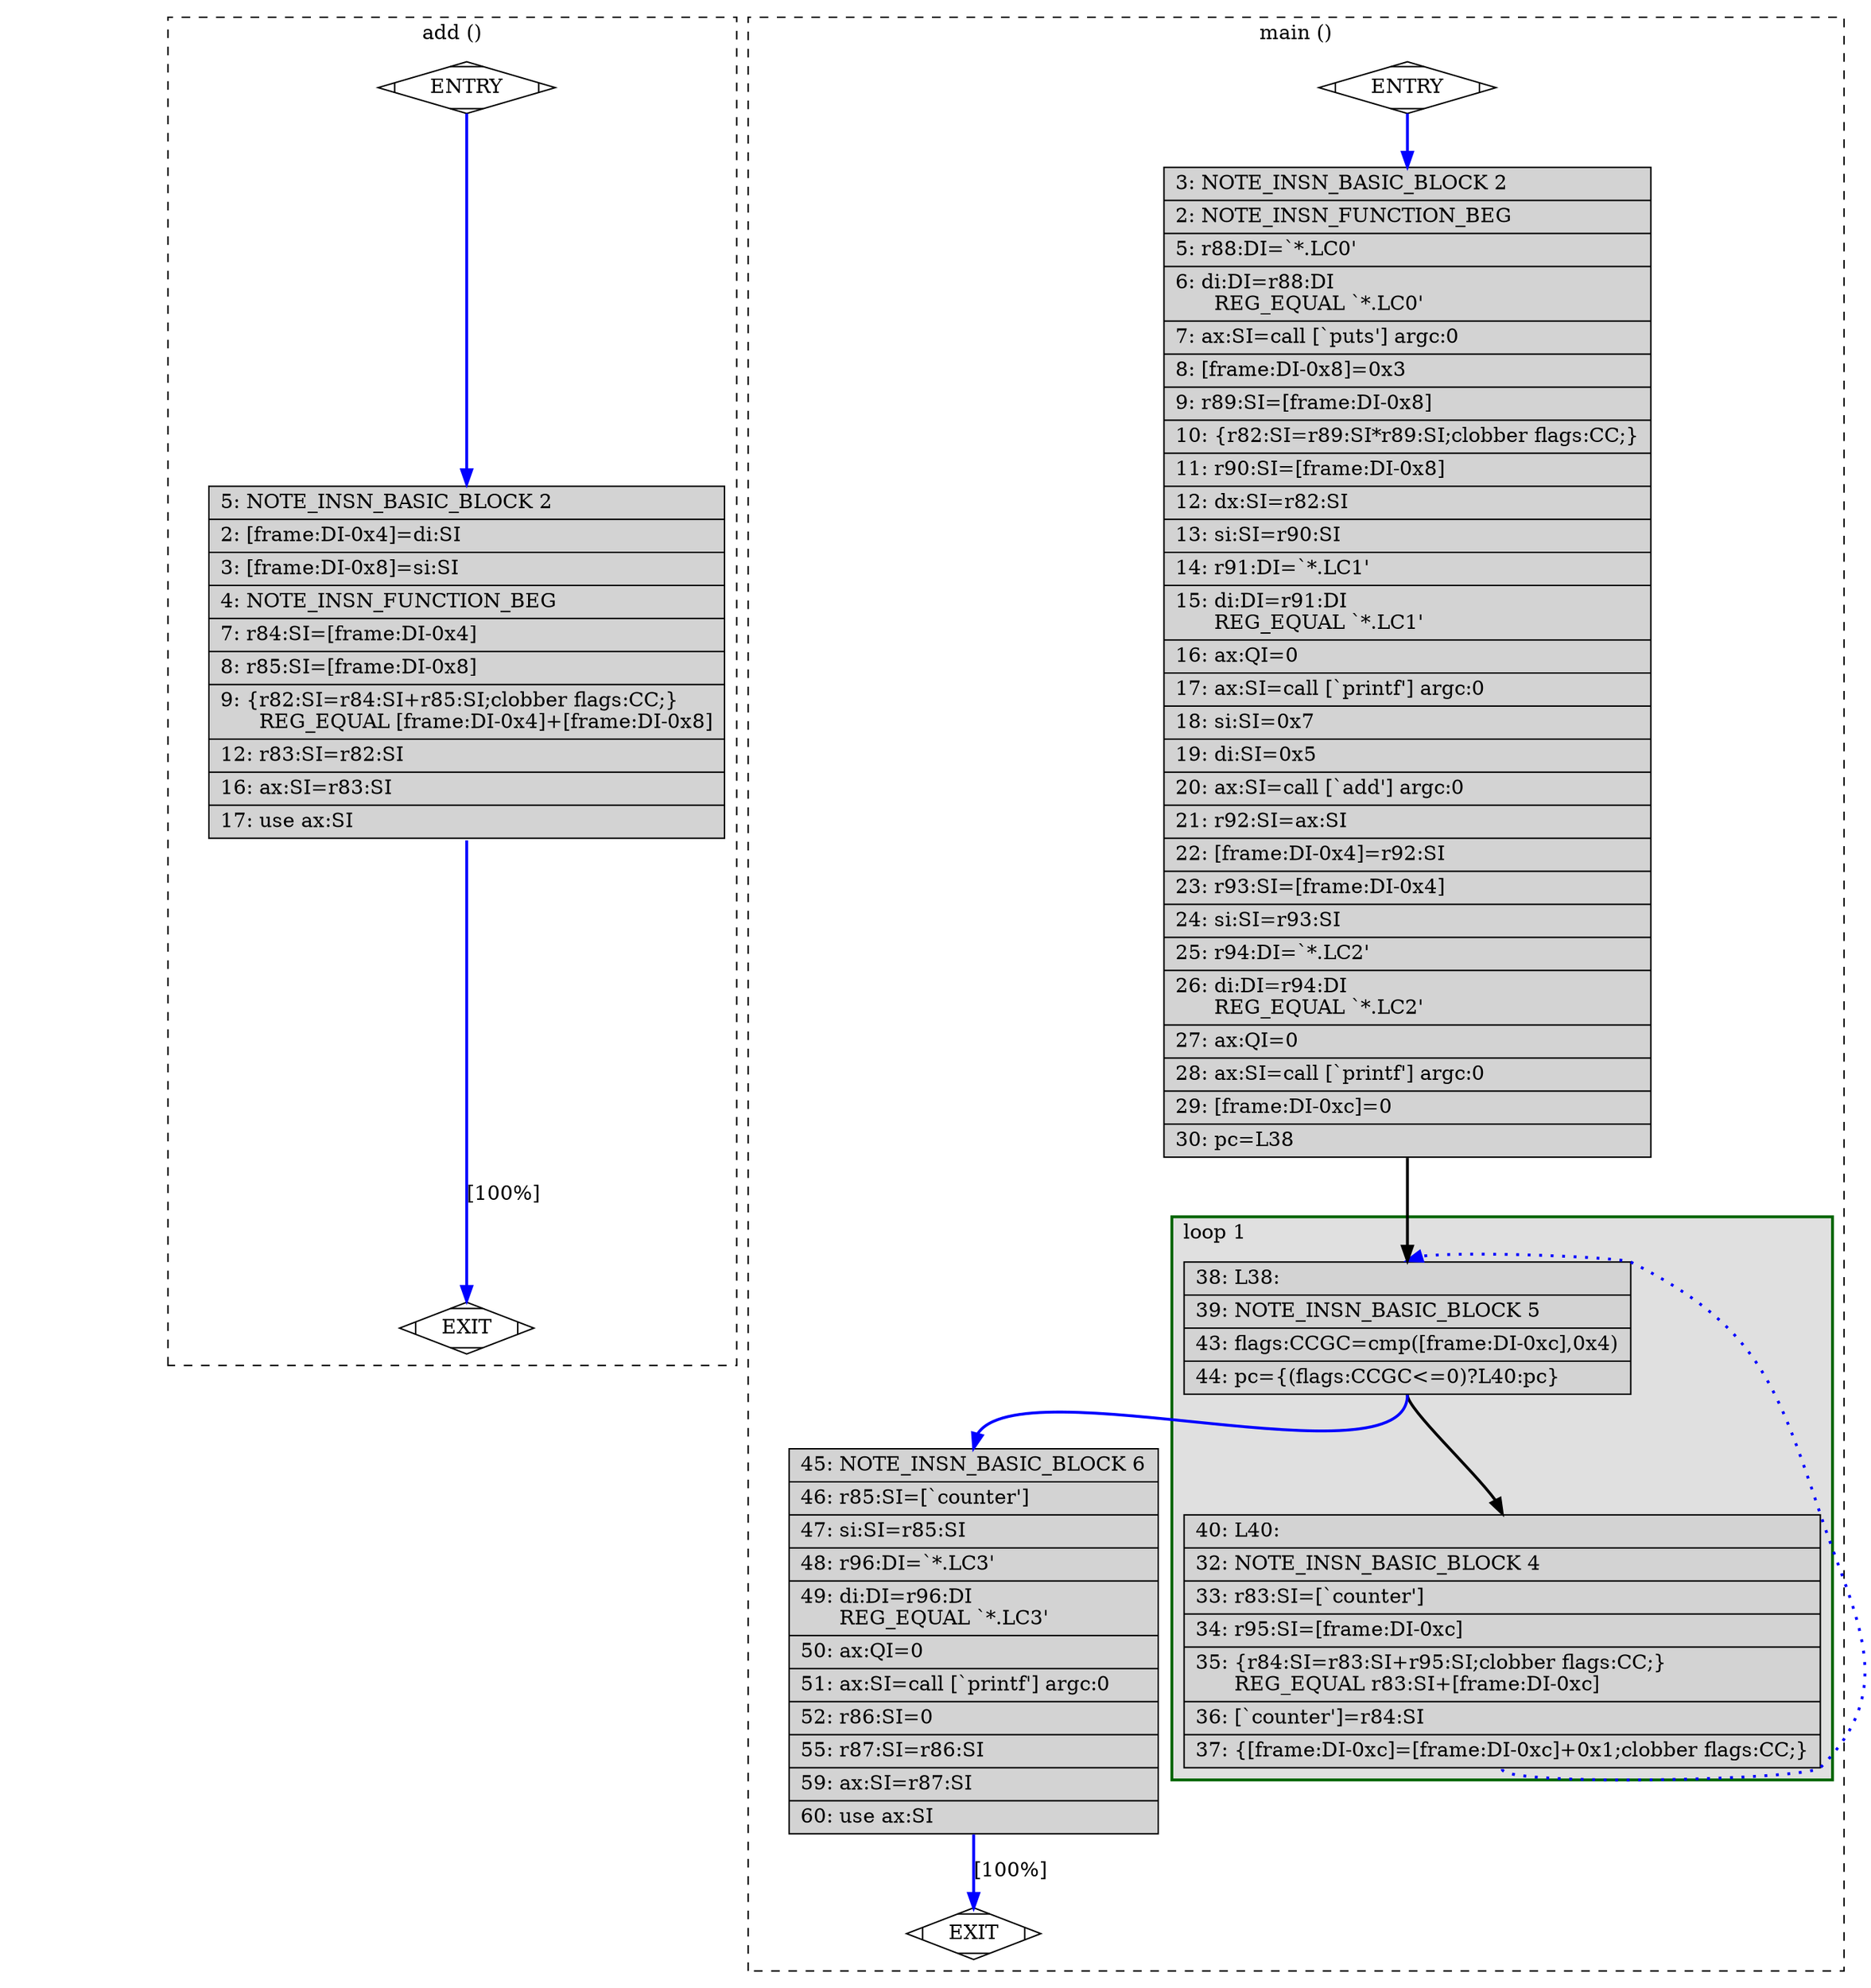 digraph "test1.c.246r.vregs" {
overlap=false;
subgraph "cluster_add" {
	style="dashed";
	color="black";
	label="add ()";
	fn_0_basic_block_0 [shape=Mdiamond,style=filled,fillcolor=white,label="ENTRY"];

	fn_0_basic_block_1 [shape=Mdiamond,style=filled,fillcolor=white,label="EXIT"];

	fn_0_basic_block_2 [shape=record,style=filled,fillcolor=lightgrey,label="{\ \ \ \ 5:\ NOTE_INSN_BASIC_BLOCK\ 2\l\
|\ \ \ \ 2:\ [frame:DI-0x4]=di:SI\l\
|\ \ \ \ 3:\ [frame:DI-0x8]=si:SI\l\
|\ \ \ \ 4:\ NOTE_INSN_FUNCTION_BEG\l\
|\ \ \ \ 7:\ r84:SI=[frame:DI-0x4]\l\
|\ \ \ \ 8:\ r85:SI=[frame:DI-0x8]\l\
|\ \ \ \ 9:\ \{r82:SI=r84:SI+r85:SI;clobber\ flags:CC;\}\l\
\ \ \ \ \ \ REG_EQUAL\ [frame:DI-0x4]+[frame:DI-0x8]\l\
|\ \ \ 12:\ r83:SI=r82:SI\l\
|\ \ \ 16:\ ax:SI=r83:SI\l\
|\ \ \ 17:\ use\ ax:SI\l\
}"];

	fn_0_basic_block_0:s -> fn_0_basic_block_2:n [style="solid,bold",color=blue,weight=100,constraint=true];
	fn_0_basic_block_2:s -> fn_0_basic_block_1:n [style="solid,bold",color=blue,weight=100,constraint=true,label="[100%]"];
	fn_0_basic_block_0:s -> fn_0_basic_block_1:n [style="invis",constraint=true];
}
subgraph "cluster_main" {
	style="dashed";
	color="black";
	label="main ()";
	subgraph cluster_1_1 {
	style="filled";
	color="darkgreen";
	fillcolor="grey88";
	label="loop 1";
	labeljust=l;
	penwidth=2;
	fn_1_basic_block_5 [shape=record,style=filled,fillcolor=lightgrey,label="{\ \ \ 38:\ L38:\l\
|\ \ \ 39:\ NOTE_INSN_BASIC_BLOCK\ 5\l\
|\ \ \ 43:\ flags:CCGC=cmp([frame:DI-0xc],0x4)\l\
|\ \ \ 44:\ pc=\{(flags:CCGC\<=0)?L40:pc\}\l\
}"];

	fn_1_basic_block_4 [shape=record,style=filled,fillcolor=lightgrey,label="{\ \ \ 40:\ L40:\l\
|\ \ \ 32:\ NOTE_INSN_BASIC_BLOCK\ 4\l\
|\ \ \ 33:\ r83:SI=[`counter']\l\
|\ \ \ 34:\ r95:SI=[frame:DI-0xc]\l\
|\ \ \ 35:\ \{r84:SI=r83:SI+r95:SI;clobber\ flags:CC;\}\l\
\ \ \ \ \ \ REG_EQUAL\ r83:SI+[frame:DI-0xc]\l\
|\ \ \ 36:\ [`counter']=r84:SI\l\
|\ \ \ 37:\ \{[frame:DI-0xc]=[frame:DI-0xc]+0x1;clobber\ flags:CC;\}\l\
}"];

	}
	fn_1_basic_block_0 [shape=Mdiamond,style=filled,fillcolor=white,label="ENTRY"];

	fn_1_basic_block_1 [shape=Mdiamond,style=filled,fillcolor=white,label="EXIT"];

	fn_1_basic_block_2 [shape=record,style=filled,fillcolor=lightgrey,label="{\ \ \ \ 3:\ NOTE_INSN_BASIC_BLOCK\ 2\l\
|\ \ \ \ 2:\ NOTE_INSN_FUNCTION_BEG\l\
|\ \ \ \ 5:\ r88:DI=`*.LC0'\l\
|\ \ \ \ 6:\ di:DI=r88:DI\l\
\ \ \ \ \ \ REG_EQUAL\ `*.LC0'\l\
|\ \ \ \ 7:\ ax:SI=call\ [`puts']\ argc:0\l\
|\ \ \ \ 8:\ [frame:DI-0x8]=0x3\l\
|\ \ \ \ 9:\ r89:SI=[frame:DI-0x8]\l\
|\ \ \ 10:\ \{r82:SI=r89:SI*r89:SI;clobber\ flags:CC;\}\l\
|\ \ \ 11:\ r90:SI=[frame:DI-0x8]\l\
|\ \ \ 12:\ dx:SI=r82:SI\l\
|\ \ \ 13:\ si:SI=r90:SI\l\
|\ \ \ 14:\ r91:DI=`*.LC1'\l\
|\ \ \ 15:\ di:DI=r91:DI\l\
\ \ \ \ \ \ REG_EQUAL\ `*.LC1'\l\
|\ \ \ 16:\ ax:QI=0\l\
|\ \ \ 17:\ ax:SI=call\ [`printf']\ argc:0\l\
|\ \ \ 18:\ si:SI=0x7\l\
|\ \ \ 19:\ di:SI=0x5\l\
|\ \ \ 20:\ ax:SI=call\ [`add']\ argc:0\l\
|\ \ \ 21:\ r92:SI=ax:SI\l\
|\ \ \ 22:\ [frame:DI-0x4]=r92:SI\l\
|\ \ \ 23:\ r93:SI=[frame:DI-0x4]\l\
|\ \ \ 24:\ si:SI=r93:SI\l\
|\ \ \ 25:\ r94:DI=`*.LC2'\l\
|\ \ \ 26:\ di:DI=r94:DI\l\
\ \ \ \ \ \ REG_EQUAL\ `*.LC2'\l\
|\ \ \ 27:\ ax:QI=0\l\
|\ \ \ 28:\ ax:SI=call\ [`printf']\ argc:0\l\
|\ \ \ 29:\ [frame:DI-0xc]=0\l\
|\ \ \ 30:\ pc=L38\l\
}"];

	fn_1_basic_block_6 [shape=record,style=filled,fillcolor=lightgrey,label="{\ \ \ 45:\ NOTE_INSN_BASIC_BLOCK\ 6\l\
|\ \ \ 46:\ r85:SI=[`counter']\l\
|\ \ \ 47:\ si:SI=r85:SI\l\
|\ \ \ 48:\ r96:DI=`*.LC3'\l\
|\ \ \ 49:\ di:DI=r96:DI\l\
\ \ \ \ \ \ REG_EQUAL\ `*.LC3'\l\
|\ \ \ 50:\ ax:QI=0\l\
|\ \ \ 51:\ ax:SI=call\ [`printf']\ argc:0\l\
|\ \ \ 52:\ r86:SI=0\l\
|\ \ \ 55:\ r87:SI=r86:SI\l\
|\ \ \ 59:\ ax:SI=r87:SI\l\
|\ \ \ 60:\ use\ ax:SI\l\
}"];

	fn_1_basic_block_0:s -> fn_1_basic_block_2:n [style="solid,bold",color=blue,weight=100,constraint=true];
	fn_1_basic_block_2:s -> fn_1_basic_block_5:n [style="solid,bold",color=black,weight=10,constraint=true];
	fn_1_basic_block_4:s -> fn_1_basic_block_5:n [style="dotted,bold",color=blue,weight=10,constraint=false];
	fn_1_basic_block_5:s -> fn_1_basic_block_4:n [style="solid,bold",color=black,weight=10,constraint=true];
	fn_1_basic_block_5:s -> fn_1_basic_block_6:n [style="solid,bold",color=blue,weight=100,constraint=true];
	fn_1_basic_block_6:s -> fn_1_basic_block_1:n [style="solid,bold",color=blue,weight=100,constraint=true,label="[100%]"];
	fn_1_basic_block_0:s -> fn_1_basic_block_1:n [style="invis",constraint=true];
}
}
